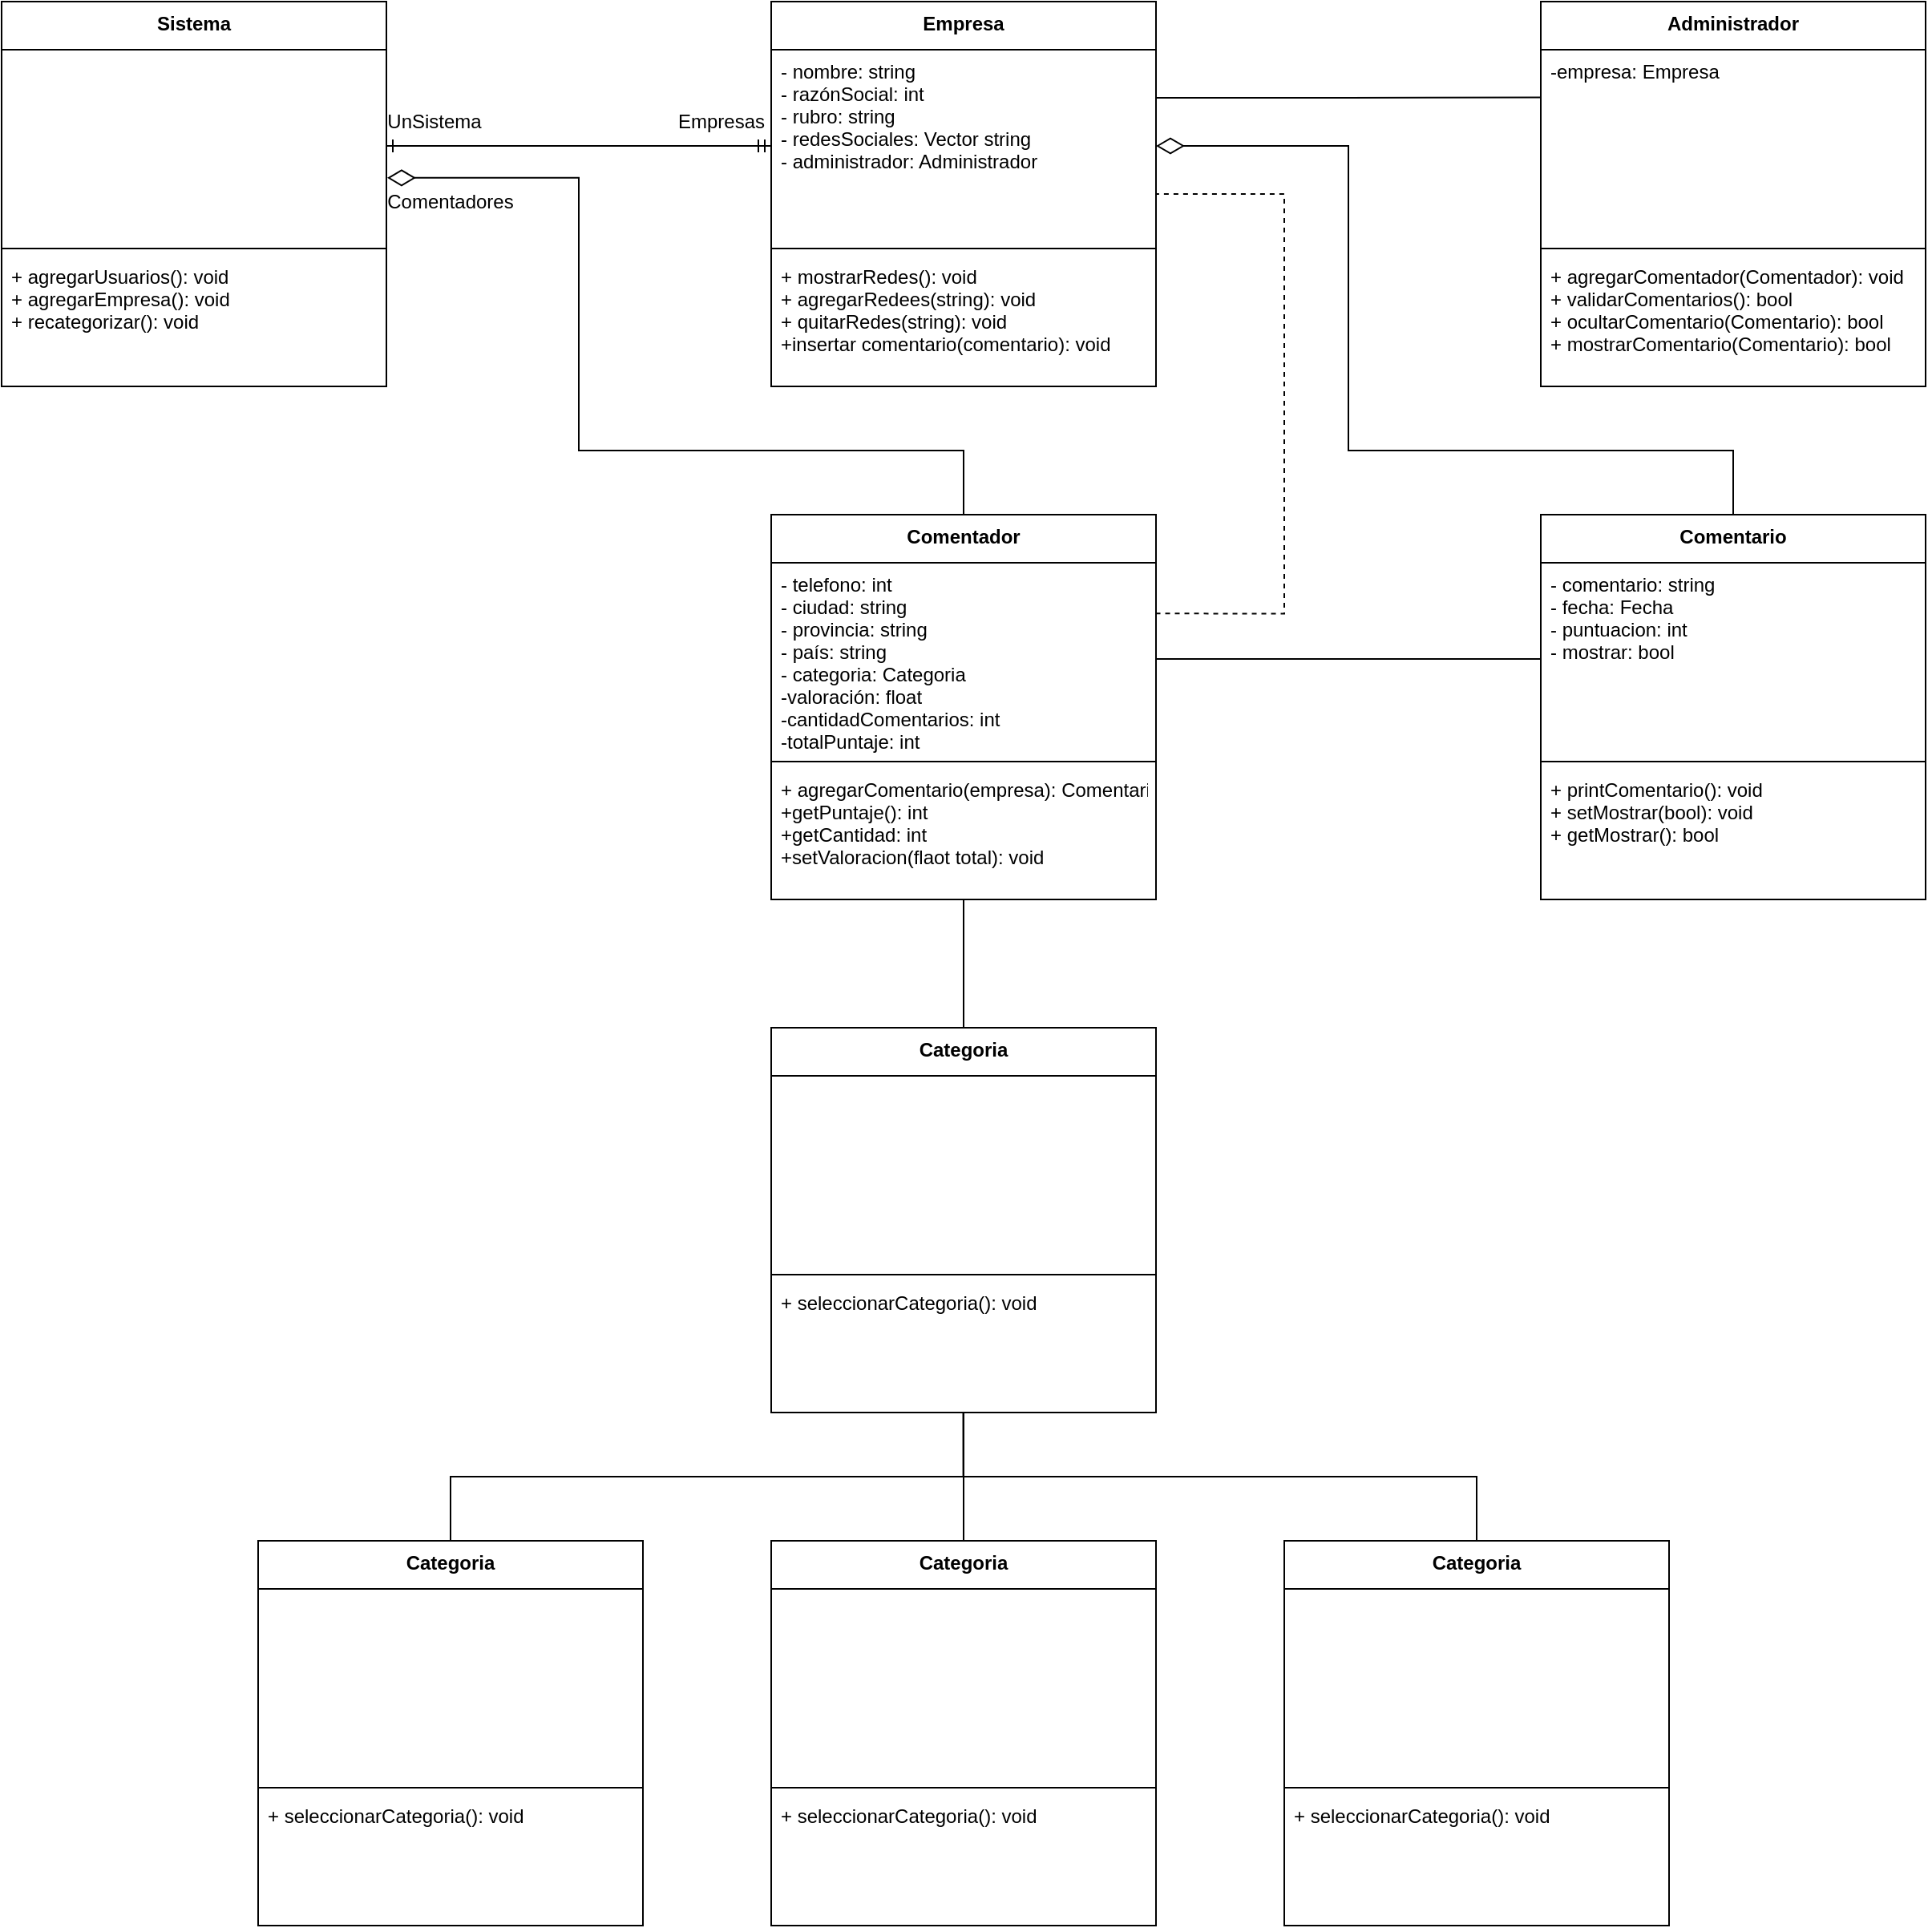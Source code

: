 <mxfile version="20.5.3" type="device" pages="2"><diagram id="oAai7jgJqt07szLf40jT" name="Page-1"><mxGraphModel dx="1382" dy="764" grid="1" gridSize="10" guides="1" tooltips="1" connect="1" arrows="1" fold="1" page="1" pageScale="1" pageWidth="1169" pageHeight="827" math="0" shadow="0"><root><mxCell id="0"/><mxCell id="1" parent="0"/><mxCell id="hmXrlWvtisQa3aCMrncB-37" style="edgeStyle=orthogonalEdgeStyle;rounded=0;orthogonalLoop=1;jettySize=auto;html=1;exitX=1;exitY=0.5;exitDx=0;exitDy=0;startArrow=diamondThin;startFill=0;endArrow=none;endFill=0;startSize=15;entryX=0.5;entryY=0;entryDx=0;entryDy=0;" parent="1" source="r1CttBVtij5DHOqmzjGA-34" target="r1CttBVtij5DHOqmzjGA-45" edge="1"><mxGeometry relative="1" as="geometry"><mxPoint x="759" y="108" as="sourcePoint"/><mxPoint x="1120" y="320" as="targetPoint"/><Array as="points"><mxPoint x="880" y="130"/><mxPoint x="880" y="320"/><mxPoint x="1120" y="320"/></Array></mxGeometry></mxCell><mxCell id="HIeimi1xTwUNFhZv2I94-7" style="edgeStyle=orthogonalEdgeStyle;rounded=0;orthogonalLoop=1;jettySize=auto;html=1;endArrow=diamondThin;endFill=0;startSize=6;endSize=15;exitX=0.5;exitY=0;exitDx=0;exitDy=0;entryX=1.002;entryY=0.666;entryDx=0;entryDy=0;entryPerimeter=0;" parent="1" source="r1CttBVtij5DHOqmzjGA-37" target="r1CttBVtij5DHOqmzjGA-29" edge="1"><mxGeometry relative="1" as="geometry"><mxPoint x="230" y="280" as="targetPoint"/><Array as="points"><mxPoint x="640" y="320"/><mxPoint x="400" y="320"/><mxPoint x="400" y="150"/></Array><mxPoint x="1020" y="370" as="sourcePoint"/></mxGeometry></mxCell><mxCell id="HIeimi1xTwUNFhZv2I94-2" value="UnSistema" style="text;html=1;strokeColor=none;fillColor=none;align=center;verticalAlign=middle;whiteSpace=wrap;rounded=0;" parent="1" vertex="1"><mxGeometry x="280" y="100" width="60" height="30" as="geometry"/></mxCell><mxCell id="r1CttBVtij5DHOqmzjGA-1" style="edgeStyle=orthogonalEdgeStyle;rounded=0;orthogonalLoop=1;jettySize=auto;html=1;dashed=1;exitX=0.999;exitY=0.264;exitDx=0;exitDy=0;entryX=0.999;entryY=0.752;entryDx=0;entryDy=0;entryPerimeter=0;exitPerimeter=0;endArrow=none;endFill=0;" parent="1" source="r1CttBVtij5DHOqmzjGA-38" target="r1CttBVtij5DHOqmzjGA-34" edge="1"><mxGeometry relative="1" as="geometry"><mxPoint x="1140" y="436.6" as="sourcePoint"/><mxPoint x="790" y="190" as="targetPoint"/><Array as="points"><mxPoint x="840" y="422"/><mxPoint x="840" y="160"/><mxPoint x="760" y="160"/></Array></mxGeometry></mxCell><mxCell id="r1CttBVtij5DHOqmzjGA-2" style="edgeStyle=orthogonalEdgeStyle;rounded=0;orthogonalLoop=1;jettySize=auto;html=1;endArrow=ERmandOne;endFill=0;startArrow=ERone;startFill=0;exitX=1;exitY=0.5;exitDx=0;exitDy=0;entryX=0;entryY=0.5;entryDx=0;entryDy=0;" parent="1" source="r1CttBVtij5DHOqmzjGA-29" target="r1CttBVtij5DHOqmzjGA-34" edge="1"><mxGeometry relative="1" as="geometry"><mxPoint x="380" y="160" as="sourcePoint"/><mxPoint x="410" y="130" as="targetPoint"/></mxGeometry></mxCell><mxCell id="r1CttBVtij5DHOqmzjGA-21" value="Empresas" style="text;html=1;strokeColor=none;fillColor=none;align=center;verticalAlign=middle;whiteSpace=wrap;rounded=0;" parent="1" vertex="1"><mxGeometry x="459" y="100" width="60" height="30" as="geometry"/></mxCell><mxCell id="r1CttBVtij5DHOqmzjGA-28" value="Sistema" style="swimlane;fontStyle=1;align=center;verticalAlign=top;childLayout=stackLayout;horizontal=1;startSize=30;horizontalStack=0;resizeParent=1;resizeParentMax=0;resizeLast=0;collapsible=1;marginBottom=0;" parent="1" vertex="1"><mxGeometry x="40" y="40" width="240" height="240" as="geometry"/></mxCell><mxCell id="r1CttBVtij5DHOqmzjGA-29" value=" " style="text;strokeColor=none;fillColor=none;align=left;verticalAlign=top;spacingLeft=4;spacingRight=4;overflow=hidden;rotatable=0;points=[[0,0.5],[1,0.5]];portConstraint=eastwest;" parent="r1CttBVtij5DHOqmzjGA-28" vertex="1"><mxGeometry y="30" width="240" height="120" as="geometry"/></mxCell><mxCell id="r1CttBVtij5DHOqmzjGA-30" value="" style="line;strokeWidth=1;fillColor=none;align=left;verticalAlign=middle;spacingTop=-1;spacingLeft=3;spacingRight=3;rotatable=0;labelPosition=right;points=[];portConstraint=eastwest;strokeColor=inherit;" parent="r1CttBVtij5DHOqmzjGA-28" vertex="1"><mxGeometry y="150" width="240" height="8" as="geometry"/></mxCell><mxCell id="r1CttBVtij5DHOqmzjGA-31" value="+ agregarUsuarios(): void&#10;+ agregarEmpresa(): void&#10;+ recategorizar(): void" style="text;strokeColor=none;fillColor=none;align=left;verticalAlign=top;spacingLeft=4;spacingRight=4;overflow=hidden;rotatable=0;points=[[0,0.5],[1,0.5]];portConstraint=eastwest;" parent="r1CttBVtij5DHOqmzjGA-28" vertex="1"><mxGeometry y="158" width="240" height="82" as="geometry"/></mxCell><mxCell id="r1CttBVtij5DHOqmzjGA-32" value="Comentadores" style="text;html=1;strokeColor=none;fillColor=none;align=center;verticalAlign=middle;whiteSpace=wrap;rounded=0;" parent="1" vertex="1"><mxGeometry x="290" y="150" width="60" height="30" as="geometry"/></mxCell><mxCell id="r1CttBVtij5DHOqmzjGA-33" value="Empresa" style="swimlane;fontStyle=1;align=center;verticalAlign=top;childLayout=stackLayout;horizontal=1;startSize=30;horizontalStack=0;resizeParent=1;resizeParentMax=0;resizeLast=0;collapsible=1;marginBottom=0;" parent="1" vertex="1"><mxGeometry x="520" y="40" width="240" height="240" as="geometry"/></mxCell><mxCell id="r1CttBVtij5DHOqmzjGA-34" value="- nombre: string&#10;- razónSocial: int&#10;- rubro: string&#10;- redesSociales: Vector string&#10;- administrador: Administrador" style="text;strokeColor=none;fillColor=none;align=left;verticalAlign=top;spacingLeft=4;spacingRight=4;overflow=hidden;rotatable=0;points=[[0,0.5],[1,0.5]];portConstraint=eastwest;" parent="r1CttBVtij5DHOqmzjGA-33" vertex="1"><mxGeometry y="30" width="240" height="120" as="geometry"/></mxCell><mxCell id="r1CttBVtij5DHOqmzjGA-35" value="" style="line;strokeWidth=1;fillColor=none;align=left;verticalAlign=middle;spacingTop=-1;spacingLeft=3;spacingRight=3;rotatable=0;labelPosition=right;points=[];portConstraint=eastwest;strokeColor=inherit;" parent="r1CttBVtij5DHOqmzjGA-33" vertex="1"><mxGeometry y="150" width="240" height="8" as="geometry"/></mxCell><mxCell id="r1CttBVtij5DHOqmzjGA-36" value="+ mostrarRedes(): void&#10;+ agregarRedees(string): void&#10;+ quitarRedes(string): void&#10;+insertar comentario(comentario): void" style="text;strokeColor=none;fillColor=none;align=left;verticalAlign=top;spacingLeft=4;spacingRight=4;overflow=hidden;rotatable=0;points=[[0,0.5],[1,0.5]];portConstraint=eastwest;" parent="r1CttBVtij5DHOqmzjGA-33" vertex="1"><mxGeometry y="158" width="240" height="82" as="geometry"/></mxCell><mxCell id="r1CttBVtij5DHOqmzjGA-37" value="Comentador" style="swimlane;fontStyle=1;align=center;verticalAlign=top;childLayout=stackLayout;horizontal=1;startSize=30;horizontalStack=0;resizeParent=1;resizeParentMax=0;resizeLast=0;collapsible=1;marginBottom=0;" parent="1" vertex="1"><mxGeometry x="520" y="360" width="240" height="240" as="geometry"/></mxCell><mxCell id="r1CttBVtij5DHOqmzjGA-38" value="- telefono: int&#10;- ciudad: string&#10;- provincia: string&#10;- país: string&#10;- categoria: Categoria&#10;-valoración: float&#10;-cantidadComentarios: int&#10;-totalPuntaje: int" style="text;strokeColor=none;fillColor=none;align=left;verticalAlign=top;spacingLeft=4;spacingRight=4;overflow=hidden;rotatable=0;points=[[0,0.5],[1,0.5]];portConstraint=eastwest;" parent="r1CttBVtij5DHOqmzjGA-37" vertex="1"><mxGeometry y="30" width="240" height="120" as="geometry"/></mxCell><mxCell id="r1CttBVtij5DHOqmzjGA-39" value="" style="line;strokeWidth=1;fillColor=none;align=left;verticalAlign=middle;spacingTop=-1;spacingLeft=3;spacingRight=3;rotatable=0;labelPosition=right;points=[];portConstraint=eastwest;strokeColor=inherit;" parent="r1CttBVtij5DHOqmzjGA-37" vertex="1"><mxGeometry y="150" width="240" height="8" as="geometry"/></mxCell><mxCell id="r1CttBVtij5DHOqmzjGA-40" value="+ agregarComentario(empresa): Comentario&#10;+getPuntaje(): int&#10;+getCantidad: int&#10;+setValoracion(flaot total): void" style="text;strokeColor=none;fillColor=none;align=left;verticalAlign=top;spacingLeft=4;spacingRight=4;overflow=hidden;rotatable=0;points=[[0,0.5],[1,0.5]];portConstraint=eastwest;" parent="r1CttBVtij5DHOqmzjGA-37" vertex="1"><mxGeometry y="158" width="240" height="82" as="geometry"/></mxCell><mxCell id="r1CttBVtij5DHOqmzjGA-41" value="Administrador" style="swimlane;fontStyle=1;align=center;verticalAlign=top;childLayout=stackLayout;horizontal=1;startSize=30;horizontalStack=0;resizeParent=1;resizeParentMax=0;resizeLast=0;collapsible=1;marginBottom=0;" parent="1" vertex="1"><mxGeometry x="1000" y="40" width="240" height="240" as="geometry"/></mxCell><mxCell id="r1CttBVtij5DHOqmzjGA-42" value="-empresa: Empresa" style="text;strokeColor=none;fillColor=none;align=left;verticalAlign=top;spacingLeft=4;spacingRight=4;overflow=hidden;rotatable=0;points=[[0,0.5],[1,0.5]];portConstraint=eastwest;" parent="r1CttBVtij5DHOqmzjGA-41" vertex="1"><mxGeometry y="30" width="240" height="120" as="geometry"/></mxCell><mxCell id="r1CttBVtij5DHOqmzjGA-43" value="" style="line;strokeWidth=1;fillColor=none;align=left;verticalAlign=middle;spacingTop=-1;spacingLeft=3;spacingRight=3;rotatable=0;labelPosition=right;points=[];portConstraint=eastwest;strokeColor=inherit;" parent="r1CttBVtij5DHOqmzjGA-41" vertex="1"><mxGeometry y="150" width="240" height="8" as="geometry"/></mxCell><mxCell id="r1CttBVtij5DHOqmzjGA-44" value="+ agregarComentador(Comentador): void&#10;+ validarComentarios(): bool&#10;+ ocultarComentario(Comentario): bool&#10;+ mostrarComentario(Comentario): bool" style="text;strokeColor=none;fillColor=none;align=left;verticalAlign=top;spacingLeft=4;spacingRight=4;overflow=hidden;rotatable=0;points=[[0,0.5],[1,0.5]];portConstraint=eastwest;" parent="r1CttBVtij5DHOqmzjGA-41" vertex="1"><mxGeometry y="158" width="240" height="82" as="geometry"/></mxCell><mxCell id="r1CttBVtij5DHOqmzjGA-45" value="Comentario" style="swimlane;fontStyle=1;align=center;verticalAlign=top;childLayout=stackLayout;horizontal=1;startSize=30;horizontalStack=0;resizeParent=1;resizeParentMax=0;resizeLast=0;collapsible=1;marginBottom=0;" parent="1" vertex="1"><mxGeometry x="1000" y="360" width="240" height="240" as="geometry"/></mxCell><mxCell id="r1CttBVtij5DHOqmzjGA-46" value="- comentario: string&#10;- fecha: Fecha&#10;- puntuacion: int&#10;- mostrar: bool" style="text;strokeColor=none;fillColor=none;align=left;verticalAlign=top;spacingLeft=4;spacingRight=4;overflow=hidden;rotatable=0;points=[[0,0.5],[1,0.5]];portConstraint=eastwest;" parent="r1CttBVtij5DHOqmzjGA-45" vertex="1"><mxGeometry y="30" width="240" height="120" as="geometry"/></mxCell><mxCell id="r1CttBVtij5DHOqmzjGA-47" value="" style="line;strokeWidth=1;fillColor=none;align=left;verticalAlign=middle;spacingTop=-1;spacingLeft=3;spacingRight=3;rotatable=0;labelPosition=right;points=[];portConstraint=eastwest;strokeColor=inherit;" parent="r1CttBVtij5DHOqmzjGA-45" vertex="1"><mxGeometry y="150" width="240" height="8" as="geometry"/></mxCell><mxCell id="r1CttBVtij5DHOqmzjGA-48" value="+ printComentario(): void&#10;+ setMostrar(bool): void&#10;+ getMostrar(): bool" style="text;strokeColor=none;fillColor=none;align=left;verticalAlign=top;spacingLeft=4;spacingRight=4;overflow=hidden;rotatable=0;points=[[0,0.5],[1,0.5]];portConstraint=eastwest;" parent="r1CttBVtij5DHOqmzjGA-45" vertex="1"><mxGeometry y="158" width="240" height="82" as="geometry"/></mxCell><mxCell id="r1CttBVtij5DHOqmzjGA-49" value="" style="edgeStyle=orthogonalEdgeStyle;rounded=0;orthogonalLoop=1;jettySize=auto;html=1;entryX=0;entryY=0.5;entryDx=0;entryDy=0;startArrow=none;startFill=0;endArrow=none;endFill=0;startSize=15;exitX=1;exitY=0.5;exitDx=0;exitDy=0;" parent="1" source="r1CttBVtij5DHOqmzjGA-38" target="r1CttBVtij5DHOqmzjGA-46" edge="1"><mxGeometry relative="1" as="geometry"><mxPoint x="760.24" y="479.88" as="sourcePoint"/><mxPoint x="1400" y="353.5" as="targetPoint"/></mxGeometry></mxCell><mxCell id="r1CttBVtij5DHOqmzjGA-69" style="edgeStyle=orthogonalEdgeStyle;rounded=0;orthogonalLoop=1;jettySize=auto;html=1;exitX=0.5;exitY=0;exitDx=0;exitDy=0;entryX=0.5;entryY=1;entryDx=0;entryDy=0;entryPerimeter=0;startArrow=none;startFill=0;endArrow=none;endFill=0;" parent="1" source="r1CttBVtij5DHOqmzjGA-50" target="r1CttBVtij5DHOqmzjGA-40" edge="1"><mxGeometry relative="1" as="geometry"/></mxCell><mxCell id="r1CttBVtij5DHOqmzjGA-50" value="Categoria" style="swimlane;fontStyle=1;align=center;verticalAlign=top;childLayout=stackLayout;horizontal=1;startSize=30;horizontalStack=0;resizeParent=1;resizeParentMax=0;resizeLast=0;collapsible=1;marginBottom=0;" parent="1" vertex="1"><mxGeometry x="520" y="680" width="240" height="240" as="geometry"/></mxCell><mxCell id="r1CttBVtij5DHOqmzjGA-51" value=" " style="text;strokeColor=none;fillColor=none;align=left;verticalAlign=top;spacingLeft=4;spacingRight=4;overflow=hidden;rotatable=0;points=[[0,0.5],[1,0.5]];portConstraint=eastwest;" parent="r1CttBVtij5DHOqmzjGA-50" vertex="1"><mxGeometry y="30" width="240" height="120" as="geometry"/></mxCell><mxCell id="r1CttBVtij5DHOqmzjGA-52" value="" style="line;strokeWidth=1;fillColor=none;align=left;verticalAlign=middle;spacingTop=-1;spacingLeft=3;spacingRight=3;rotatable=0;labelPosition=right;points=[];portConstraint=eastwest;strokeColor=inherit;" parent="r1CttBVtij5DHOqmzjGA-50" vertex="1"><mxGeometry y="150" width="240" height="8" as="geometry"/></mxCell><mxCell id="r1CttBVtij5DHOqmzjGA-53" value="+ seleccionarCategoria(): void" style="text;strokeColor=none;fillColor=none;align=left;verticalAlign=top;spacingLeft=4;spacingRight=4;overflow=hidden;rotatable=0;points=[[0,0.5],[1,0.5]];portConstraint=eastwest;" parent="r1CttBVtij5DHOqmzjGA-50" vertex="1"><mxGeometry y="158" width="240" height="82" as="geometry"/></mxCell><mxCell id="r1CttBVtij5DHOqmzjGA-67" style="edgeStyle=orthogonalEdgeStyle;rounded=0;orthogonalLoop=1;jettySize=auto;html=1;exitX=0.5;exitY=0;exitDx=0;exitDy=0;startArrow=none;startFill=0;endArrow=none;endFill=0;" parent="1" source="r1CttBVtij5DHOqmzjGA-54" edge="1"><mxGeometry relative="1" as="geometry"><mxPoint x="640" y="920" as="targetPoint"/></mxGeometry></mxCell><mxCell id="r1CttBVtij5DHOqmzjGA-54" value="Categoria" style="swimlane;fontStyle=1;align=center;verticalAlign=top;childLayout=stackLayout;horizontal=1;startSize=30;horizontalStack=0;resizeParent=1;resizeParentMax=0;resizeLast=0;collapsible=1;marginBottom=0;" parent="1" vertex="1"><mxGeometry x="520" y="1000" width="240" height="240" as="geometry"/></mxCell><mxCell id="r1CttBVtij5DHOqmzjGA-55" value=" " style="text;strokeColor=none;fillColor=none;align=left;verticalAlign=top;spacingLeft=4;spacingRight=4;overflow=hidden;rotatable=0;points=[[0,0.5],[1,0.5]];portConstraint=eastwest;" parent="r1CttBVtij5DHOqmzjGA-54" vertex="1"><mxGeometry y="30" width="240" height="120" as="geometry"/></mxCell><mxCell id="r1CttBVtij5DHOqmzjGA-56" value="" style="line;strokeWidth=1;fillColor=none;align=left;verticalAlign=middle;spacingTop=-1;spacingLeft=3;spacingRight=3;rotatable=0;labelPosition=right;points=[];portConstraint=eastwest;strokeColor=inherit;" parent="r1CttBVtij5DHOqmzjGA-54" vertex="1"><mxGeometry y="150" width="240" height="8" as="geometry"/></mxCell><mxCell id="r1CttBVtij5DHOqmzjGA-57" value="+ seleccionarCategoria(): void" style="text;strokeColor=none;fillColor=none;align=left;verticalAlign=top;spacingLeft=4;spacingRight=4;overflow=hidden;rotatable=0;points=[[0,0.5],[1,0.5]];portConstraint=eastwest;" parent="r1CttBVtij5DHOqmzjGA-54" vertex="1"><mxGeometry y="158" width="240" height="82" as="geometry"/></mxCell><mxCell id="r1CttBVtij5DHOqmzjGA-68" style="edgeStyle=orthogonalEdgeStyle;rounded=0;orthogonalLoop=1;jettySize=auto;html=1;startArrow=none;startFill=0;endArrow=none;endFill=0;" parent="1" source="r1CttBVtij5DHOqmzjGA-58" edge="1"><mxGeometry relative="1" as="geometry"><mxPoint x="640" y="920" as="targetPoint"/><Array as="points"><mxPoint x="960" y="960"/><mxPoint x="640" y="960"/></Array></mxGeometry></mxCell><mxCell id="r1CttBVtij5DHOqmzjGA-58" value="Categoria" style="swimlane;fontStyle=1;align=center;verticalAlign=top;childLayout=stackLayout;horizontal=1;startSize=30;horizontalStack=0;resizeParent=1;resizeParentMax=0;resizeLast=0;collapsible=1;marginBottom=0;" parent="1" vertex="1"><mxGeometry x="840" y="1000" width="240" height="240" as="geometry"/></mxCell><mxCell id="r1CttBVtij5DHOqmzjGA-59" value=" " style="text;strokeColor=none;fillColor=none;align=left;verticalAlign=top;spacingLeft=4;spacingRight=4;overflow=hidden;rotatable=0;points=[[0,0.5],[1,0.5]];portConstraint=eastwest;" parent="r1CttBVtij5DHOqmzjGA-58" vertex="1"><mxGeometry y="30" width="240" height="120" as="geometry"/></mxCell><mxCell id="r1CttBVtij5DHOqmzjGA-60" value="" style="line;strokeWidth=1;fillColor=none;align=left;verticalAlign=middle;spacingTop=-1;spacingLeft=3;spacingRight=3;rotatable=0;labelPosition=right;points=[];portConstraint=eastwest;strokeColor=inherit;" parent="r1CttBVtij5DHOqmzjGA-58" vertex="1"><mxGeometry y="150" width="240" height="8" as="geometry"/></mxCell><mxCell id="r1CttBVtij5DHOqmzjGA-61" value="+ seleccionarCategoria(): void" style="text;strokeColor=none;fillColor=none;align=left;verticalAlign=top;spacingLeft=4;spacingRight=4;overflow=hidden;rotatable=0;points=[[0,0.5],[1,0.5]];portConstraint=eastwest;" parent="r1CttBVtij5DHOqmzjGA-58" vertex="1"><mxGeometry y="158" width="240" height="82" as="geometry"/></mxCell><mxCell id="r1CttBVtij5DHOqmzjGA-66" style="edgeStyle=orthogonalEdgeStyle;rounded=0;orthogonalLoop=1;jettySize=auto;html=1;exitX=0.5;exitY=0;exitDx=0;exitDy=0;entryX=0.499;entryY=1.003;entryDx=0;entryDy=0;entryPerimeter=0;startArrow=none;startFill=0;endArrow=none;endFill=0;" parent="1" source="r1CttBVtij5DHOqmzjGA-62" target="r1CttBVtij5DHOqmzjGA-53" edge="1"><mxGeometry relative="1" as="geometry"/></mxCell><mxCell id="r1CttBVtij5DHOqmzjGA-62" value="Categoria" style="swimlane;fontStyle=1;align=center;verticalAlign=top;childLayout=stackLayout;horizontal=1;startSize=30;horizontalStack=0;resizeParent=1;resizeParentMax=0;resizeLast=0;collapsible=1;marginBottom=0;" parent="1" vertex="1"><mxGeometry x="200" y="1000" width="240" height="240" as="geometry"/></mxCell><mxCell id="r1CttBVtij5DHOqmzjGA-63" value=" " style="text;strokeColor=none;fillColor=none;align=left;verticalAlign=top;spacingLeft=4;spacingRight=4;overflow=hidden;rotatable=0;points=[[0,0.5],[1,0.5]];portConstraint=eastwest;" parent="r1CttBVtij5DHOqmzjGA-62" vertex="1"><mxGeometry y="30" width="240" height="120" as="geometry"/></mxCell><mxCell id="r1CttBVtij5DHOqmzjGA-64" value="" style="line;strokeWidth=1;fillColor=none;align=left;verticalAlign=middle;spacingTop=-1;spacingLeft=3;spacingRight=3;rotatable=0;labelPosition=right;points=[];portConstraint=eastwest;strokeColor=inherit;" parent="r1CttBVtij5DHOqmzjGA-62" vertex="1"><mxGeometry y="150" width="240" height="8" as="geometry"/></mxCell><mxCell id="r1CttBVtij5DHOqmzjGA-65" value="+ seleccionarCategoria(): void" style="text;strokeColor=none;fillColor=none;align=left;verticalAlign=top;spacingLeft=4;spacingRight=4;overflow=hidden;rotatable=0;points=[[0,0.5],[1,0.5]];portConstraint=eastwest;" parent="r1CttBVtij5DHOqmzjGA-62" vertex="1"><mxGeometry y="158" width="240" height="82" as="geometry"/></mxCell><mxCell id="r1CttBVtij5DHOqmzjGA-70" value="" style="endArrow=none;html=1;rounded=0;edgeStyle=orthogonalEdgeStyle;exitX=1;exitY=0.25;exitDx=0;exitDy=0;exitPerimeter=0;entryX=0;entryY=0.248;entryDx=0;entryDy=0;entryPerimeter=0;" parent="1" source="r1CttBVtij5DHOqmzjGA-34" target="r1CttBVtij5DHOqmzjGA-42" edge="1"><mxGeometry width="50" height="50" relative="1" as="geometry"><mxPoint x="790" y="100" as="sourcePoint"/><mxPoint x="840" y="100" as="targetPoint"/></mxGeometry></mxCell></root></mxGraphModel></diagram><diagram id="lizQCMXyR8WCIdUint7m" name="Página-2"><mxGraphModel dx="2209" dy="764" grid="1" gridSize="10" guides="1" tooltips="1" connect="1" arrows="1" fold="1" page="1" pageScale="1" pageWidth="827" pageHeight="1169" math="0" shadow="0"><root><mxCell id="0"/><mxCell id="1" parent="0"/><mxCell id="0YfdififP_TpFY2m7gMC-1" value="Actor" style="shape=umlActor;verticalLabelPosition=bottom;verticalAlign=top;html=1;" vertex="1" parent="1"><mxGeometry x="30" y="90" width="30" height="60" as="geometry"/></mxCell><mxCell id="H85C2jEbiOxe_RCy_kza-5" style="edgeStyle=orthogonalEdgeStyle;rounded=0;orthogonalLoop=1;jettySize=auto;html=1;exitX=0.5;exitY=1;exitDx=0;exitDy=0;dashed=1;endArrow=none;endFill=0;startArrow=none;" edge="1" parent="1" source="4qThJF8yjyk6tO9bEDtd-46"><mxGeometry relative="1" as="geometry"><mxPoint x="265" y="760" as="targetPoint"/></mxGeometry></mxCell><mxCell id="H85C2jEbiOxe_RCy_kza-1" value="Comentador" style="html=1;" vertex="1" parent="1"><mxGeometry x="210" y="95" width="110" height="50" as="geometry"/></mxCell><mxCell id="H85C2jEbiOxe_RCy_kza-2" value="Comentario" style="html=1;" vertex="1" parent="1"><mxGeometry x="450" y="95" width="110" height="50" as="geometry"/></mxCell><mxCell id="H85C2jEbiOxe_RCy_kza-3" value="Empresa" style="html=1;" vertex="1" parent="1"><mxGeometry x="700" y="95" width="110" height="50" as="geometry"/></mxCell><mxCell id="H85C2jEbiOxe_RCy_kza-4" value="Administrador" style="html=1;" vertex="1" parent="1"><mxGeometry x="960" y="95" width="110" height="50" as="geometry"/></mxCell><mxCell id="H85C2jEbiOxe_RCy_kza-6" style="edgeStyle=orthogonalEdgeStyle;rounded=0;orthogonalLoop=1;jettySize=auto;html=1;exitX=0.5;exitY=1;exitDx=0;exitDy=0;dashed=1;endArrow=none;endFill=0;startArrow=none;" edge="1" parent="1" source="4qThJF8yjyk6tO9bEDtd-48"><mxGeometry relative="1" as="geometry"><mxPoint x="504.5" y="760" as="targetPoint"/><mxPoint x="504.5" y="145" as="sourcePoint"/></mxGeometry></mxCell><mxCell id="H85C2jEbiOxe_RCy_kza-7" style="edgeStyle=orthogonalEdgeStyle;rounded=0;orthogonalLoop=1;jettySize=auto;html=1;exitX=0.5;exitY=1;exitDx=0;exitDy=0;dashed=1;endArrow=none;endFill=0;startArrow=none;" edge="1" parent="1" source="4qThJF8yjyk6tO9bEDtd-52"><mxGeometry relative="1" as="geometry"><mxPoint x="754.5" y="755" as="targetPoint"/><mxPoint x="754.5" y="140" as="sourcePoint"/></mxGeometry></mxCell><mxCell id="H85C2jEbiOxe_RCy_kza-8" style="edgeStyle=orthogonalEdgeStyle;rounded=0;orthogonalLoop=1;jettySize=auto;html=1;exitX=0.5;exitY=1;exitDx=0;exitDy=0;dashed=1;endArrow=none;endFill=0;" edge="1" parent="1"><mxGeometry relative="1" as="geometry"><mxPoint x="1014.5" y="760" as="targetPoint"/><mxPoint x="1014.5" y="145" as="sourcePoint"/></mxGeometry></mxCell><mxCell id="H85C2jEbiOxe_RCy_kza-9" style="edgeStyle=orthogonalEdgeStyle;rounded=0;orthogonalLoop=1;jettySize=auto;html=1;exitX=0.5;exitY=1;exitDx=0;exitDy=0;dashed=1;endArrow=none;endFill=0;" edge="1" parent="1"><mxGeometry relative="1" as="geometry"><mxPoint x="44.5" y="765" as="targetPoint"/><mxPoint x="44.5" y="150" as="sourcePoint"/><Array as="points"><mxPoint x="45" y="300"/><mxPoint x="45" y="300"/></Array></mxGeometry></mxCell><mxCell id="Ki7_8kP7ef5DhT9ZkHfu-1" value="AgregarComentario()" style="html=1;verticalAlign=bottom;endArrow=block;rounded=0;" edge="1" parent="1"><mxGeometry x="-0.091" y="10" width="80" relative="1" as="geometry"><mxPoint x="50" y="210" as="sourcePoint"/><mxPoint x="260" y="210" as="targetPoint"/><Array as="points"/><mxPoint as="offset"/></mxGeometry></mxCell><mxCell id="Tp3H9WQMuZaaEPDxRt2Q-3" value="" style="endArrow=none;endFill=0;endSize=12;html=1;rounded=0;startArrow=block;startFill=1;" edge="1" parent="1"><mxGeometry width="160" relative="1" as="geometry"><mxPoint x="40" y="240" as="sourcePoint"/><mxPoint x="260" y="240" as="targetPoint"/></mxGeometry></mxCell><mxCell id="Tp3H9WQMuZaaEPDxRt2Q-4" value="solicitud de datos" style="edgeLabel;html=1;align=center;verticalAlign=middle;resizable=0;points=[];" vertex="1" connectable="0" parent="Tp3H9WQMuZaaEPDxRt2Q-3"><mxGeometry x="-0.136" relative="1" as="geometry"><mxPoint x="5" y="-10" as="offset"/></mxGeometry></mxCell><mxCell id="Tp3H9WQMuZaaEPDxRt2Q-5" value="" style="endArrow=block;endFill=1;endSize=12;html=1;rounded=0;startArrow=none;startFill=0;dashed=1;" edge="1" parent="1"><mxGeometry width="160" relative="1" as="geometry"><mxPoint x="40" y="290" as="sourcePoint"/><mxPoint x="260" y="290" as="targetPoint"/></mxGeometry></mxCell><mxCell id="Tp3H9WQMuZaaEPDxRt2Q-6" value="ingreso de datos" style="edgeLabel;html=1;align=center;verticalAlign=middle;resizable=0;points=[];" vertex="1" connectable="0" parent="Tp3H9WQMuZaaEPDxRt2Q-5"><mxGeometry x="-0.136" relative="1" as="geometry"><mxPoint x="15" y="-10" as="offset"/></mxGeometry></mxCell><mxCell id="Tp3H9WQMuZaaEPDxRt2Q-8" value="Crear Comentario" style="html=1;verticalAlign=bottom;endArrow=block;rounded=0;" edge="1" parent="1"><mxGeometry x="-0.091" y="10" width="80" relative="1" as="geometry"><mxPoint x="260" y="320" as="sourcePoint"/><mxPoint x="490" y="320" as="targetPoint"/><Array as="points"/><mxPoint as="offset"/></mxGeometry></mxCell><mxCell id="4qThJF8yjyk6tO9bEDtd-2" value="" style="endArrow=block;endFill=1;endSize=12;html=1;rounded=0;startArrow=none;startFill=0;" edge="1" parent="1"><mxGeometry width="160" relative="1" as="geometry"><mxPoint x="510" y="350" as="sourcePoint"/><mxPoint x="750" y="350" as="targetPoint"/></mxGeometry></mxCell><mxCell id="4qThJF8yjyk6tO9bEDtd-3" value="Insertar Comentario()" style="edgeLabel;html=1;align=center;verticalAlign=middle;resizable=0;points=[];" vertex="1" connectable="0" parent="4qThJF8yjyk6tO9bEDtd-2"><mxGeometry x="-0.136" relative="1" as="geometry"><mxPoint x="15" y="-10" as="offset"/></mxGeometry></mxCell><mxCell id="4qThJF8yjyk6tO9bEDtd-4" value="" style="endArrow=block;endFill=1;endSize=12;html=1;rounded=0;startArrow=none;startFill=0;" edge="1" parent="1"><mxGeometry width="160" relative="1" as="geometry"><mxPoint x="760" y="370" as="sourcePoint"/><mxPoint x="1010" y="370" as="targetPoint"/></mxGeometry></mxCell><mxCell id="4qThJF8yjyk6tO9bEDtd-8" value="balidarComentario()" style="text;html=1;resizable=0;autosize=1;align=center;verticalAlign=middle;points=[];fillColor=none;strokeColor=none;rounded=0;" vertex="1" parent="1"><mxGeometry x="845" y="345" width="130" height="30" as="geometry"/></mxCell><mxCell id="4qThJF8yjyk6tO9bEDtd-13" value="frame" style="shape=umlFrame;whiteSpace=wrap;html=1;" vertex="1" parent="1"><mxGeometry x="-220" y="400" width="1265" height="340" as="geometry"/></mxCell><mxCell id="4qThJF8yjyk6tO9bEDtd-14" value="" style="endArrow=none;endFill=0;endSize=12;html=1;rounded=0;startArrow=block;startFill=1;dashed=1;" edge="1" parent="1"><mxGeometry width="160" relative="1" as="geometry"><mxPoint x="760" y="420" as="sourcePoint"/><mxPoint x="1010" y="420" as="targetPoint"/></mxGeometry></mxCell><mxCell id="4qThJF8yjyk6tO9bEDtd-15" value="Ingreso OK" style="edgeLabel;html=1;align=center;verticalAlign=middle;resizable=0;points=[];" vertex="1" connectable="0" parent="4qThJF8yjyk6tO9bEDtd-14"><mxGeometry x="-0.136" relative="1" as="geometry"><mxPoint x="5" y="-10" as="offset"/></mxGeometry></mxCell><mxCell id="4qThJF8yjyk6tO9bEDtd-18" value="" style="endArrow=none;endFill=0;endSize=12;html=1;rounded=0;startArrow=block;startFill=1;dashed=1;" edge="1" parent="1"><mxGeometry width="160" relative="1" as="geometry"><mxPoint x="500" y="460" as="sourcePoint"/><mxPoint x="750" y="460" as="targetPoint"/></mxGeometry></mxCell><mxCell id="4qThJF8yjyk6tO9bEDtd-19" value="agregado exitoso" style="edgeLabel;html=1;align=center;verticalAlign=middle;resizable=0;points=[];" vertex="1" connectable="0" parent="4qThJF8yjyk6tO9bEDtd-18"><mxGeometry x="-0.136" relative="1" as="geometry"><mxPoint x="4" y="-10" as="offset"/></mxGeometry></mxCell><mxCell id="4qThJF8yjyk6tO9bEDtd-20" value="" style="endArrow=none;endFill=0;endSize=12;html=1;rounded=0;startArrow=block;startFill=1;dashed=1;" edge="1" parent="1"><mxGeometry width="160" relative="1" as="geometry"><mxPoint x="260" y="480" as="sourcePoint"/><mxPoint x="510" y="480" as="targetPoint"/></mxGeometry></mxCell><mxCell id="4qThJF8yjyk6tO9bEDtd-21" value="comentario exitoso" style="edgeLabel;html=1;align=center;verticalAlign=middle;resizable=0;points=[];" vertex="1" connectable="0" parent="4qThJF8yjyk6tO9bEDtd-20"><mxGeometry x="-0.136" relative="1" as="geometry"><mxPoint x="4" y="-10" as="offset"/></mxGeometry></mxCell><mxCell id="4qThJF8yjyk6tO9bEDtd-22" value="" style="endArrow=none;endFill=0;endSize=12;html=1;rounded=0;startArrow=block;startFill=1;" edge="1" parent="1"><mxGeometry width="160" relative="1" as="geometry"><mxPoint x="40" y="520" as="sourcePoint"/><mxPoint x="260" y="520" as="targetPoint"/></mxGeometry></mxCell><mxCell id="4qThJF8yjyk6tO9bEDtd-23" value="Mensaje Correcto" style="edgeLabel;html=1;align=center;verticalAlign=middle;resizable=0;points=[];" vertex="1" connectable="0" parent="4qThJF8yjyk6tO9bEDtd-22"><mxGeometry x="-0.136" relative="1" as="geometry"><mxPoint x="4" y="-10" as="offset"/></mxGeometry></mxCell><mxCell id="4qThJF8yjyk6tO9bEDtd-29" style="edgeStyle=orthogonalEdgeStyle;rounded=0;orthogonalLoop=1;jettySize=auto;html=1;exitX=0.5;exitY=1;exitDx=0;exitDy=0;dashed=1;endArrow=none;endFill=0;" edge="1" parent="1"><mxGeometry relative="1" as="geometry"><mxPoint x="1014.29" y="1305.0" as="targetPoint"/><mxPoint x="1014.29" y="690" as="sourcePoint"/></mxGeometry></mxCell><mxCell id="4qThJF8yjyk6tO9bEDtd-30" style="edgeStyle=orthogonalEdgeStyle;rounded=0;orthogonalLoop=1;jettySize=auto;html=1;exitX=0.5;exitY=1;exitDx=0;exitDy=0;dashed=1;endArrow=none;endFill=0;" edge="1" parent="1"><mxGeometry relative="1" as="geometry"><mxPoint x="754.29" y="1315.0" as="targetPoint"/><mxPoint x="754.29" y="700" as="sourcePoint"/></mxGeometry></mxCell><mxCell id="4qThJF8yjyk6tO9bEDtd-31" style="edgeStyle=orthogonalEdgeStyle;rounded=0;orthogonalLoop=1;jettySize=auto;html=1;exitX=0.5;exitY=1;exitDx=0;exitDy=0;dashed=1;endArrow=none;endFill=0;" edge="1" parent="1"><mxGeometry relative="1" as="geometry"><mxPoint x="504.29" y="1365.0" as="targetPoint"/><mxPoint x="504.29" y="750" as="sourcePoint"/></mxGeometry></mxCell><mxCell id="4qThJF8yjyk6tO9bEDtd-32" style="edgeStyle=orthogonalEdgeStyle;rounded=0;orthogonalLoop=1;jettySize=auto;html=1;exitX=0.5;exitY=1;exitDx=0;exitDy=0;dashed=1;endArrow=none;endFill=0;" edge="1" parent="1"><mxGeometry relative="1" as="geometry"><mxPoint x="264.29" y="1345.0" as="targetPoint"/><mxPoint x="264.29" y="730" as="sourcePoint"/></mxGeometry></mxCell><mxCell id="4qThJF8yjyk6tO9bEDtd-33" style="edgeStyle=orthogonalEdgeStyle;rounded=0;orthogonalLoop=1;jettySize=auto;html=1;exitX=0.5;exitY=1;exitDx=0;exitDy=0;dashed=1;endArrow=none;endFill=0;" edge="1" parent="1"><mxGeometry relative="1" as="geometry"><mxPoint x="44.29" y="1385.0" as="targetPoint"/><mxPoint x="44.29" y="770" as="sourcePoint"/></mxGeometry></mxCell><mxCell id="4qThJF8yjyk6tO9bEDtd-34" value="" style="line;strokeWidth=1;fillColor=none;align=left;verticalAlign=middle;spacingTop=-1;spacingLeft=3;spacingRight=3;rotatable=0;labelPosition=right;points=[];portConstraint=eastwest;strokeColor=inherit;" vertex="1" parent="1"><mxGeometry x="-220" y="560" width="1290" height="8" as="geometry"/></mxCell><mxCell id="4qThJF8yjyk6tO9bEDtd-35" value="" style="endArrow=none;endFill=0;endSize=12;html=1;rounded=0;startArrow=block;startFill=1;dashed=1;" edge="1" parent="1"><mxGeometry width="160" relative="1" as="geometry"><mxPoint x="760" y="620.0" as="sourcePoint"/><mxPoint x="1010" y="620.0" as="targetPoint"/></mxGeometry></mxCell><mxCell id="4qThJF8yjyk6tO9bEDtd-36" value="Ingreso error" style="edgeLabel;html=1;align=center;verticalAlign=middle;resizable=0;points=[];" vertex="1" connectable="0" parent="4qThJF8yjyk6tO9bEDtd-35"><mxGeometry x="-0.136" relative="1" as="geometry"><mxPoint x="5" y="-10" as="offset"/></mxGeometry></mxCell><mxCell id="4qThJF8yjyk6tO9bEDtd-37" value="" style="endArrow=none;endFill=0;endSize=12;html=1;rounded=0;startArrow=block;startFill=1;dashed=1;" edge="1" parent="1"><mxGeometry width="160" relative="1" as="geometry"><mxPoint x="500" y="660.0" as="sourcePoint"/><mxPoint x="750" y="660.0" as="targetPoint"/></mxGeometry></mxCell><mxCell id="4qThJF8yjyk6tO9bEDtd-38" value="agregado error" style="edgeLabel;html=1;align=center;verticalAlign=middle;resizable=0;points=[];" vertex="1" connectable="0" parent="4qThJF8yjyk6tO9bEDtd-37"><mxGeometry x="-0.136" relative="1" as="geometry"><mxPoint x="4" y="-10" as="offset"/></mxGeometry></mxCell><mxCell id="4qThJF8yjyk6tO9bEDtd-39" value="" style="endArrow=none;endFill=0;endSize=12;html=1;rounded=0;startArrow=block;startFill=1;dashed=1;" edge="1" parent="1"><mxGeometry width="160" relative="1" as="geometry"><mxPoint x="260" y="680.0" as="sourcePoint"/><mxPoint x="510" y="680.0" as="targetPoint"/></mxGeometry></mxCell><mxCell id="4qThJF8yjyk6tO9bEDtd-40" value="comentario error" style="edgeLabel;html=1;align=center;verticalAlign=middle;resizable=0;points=[];" vertex="1" connectable="0" parent="4qThJF8yjyk6tO9bEDtd-39"><mxGeometry x="-0.136" relative="1" as="geometry"><mxPoint x="4" y="-10" as="offset"/></mxGeometry></mxCell><mxCell id="4qThJF8yjyk6tO9bEDtd-41" value="" style="endArrow=none;endFill=0;endSize=12;html=1;rounded=0;startArrow=block;startFill=1;" edge="1" parent="1"><mxGeometry width="160" relative="1" as="geometry"><mxPoint x="40" y="720.0" as="sourcePoint"/><mxPoint x="260" y="720.0" as="targetPoint"/></mxGeometry></mxCell><mxCell id="4qThJF8yjyk6tO9bEDtd-42" value="Mensaje incorrecto" style="edgeLabel;html=1;align=center;verticalAlign=middle;resizable=0;points=[];" vertex="1" connectable="0" parent="4qThJF8yjyk6tO9bEDtd-41"><mxGeometry x="-0.136" relative="1" as="geometry"><mxPoint x="4" y="-10" as="offset"/></mxGeometry></mxCell><mxCell id="4qThJF8yjyk6tO9bEDtd-43" value="if: mensaje aceptado" style="text;align=center;fontStyle=1;verticalAlign=middle;spacingLeft=3;spacingRight=3;strokeColor=none;rotatable=0;points=[[0,0.5],[1,0.5]];portConstraint=eastwest;" vertex="1" parent="1"><mxGeometry x="-210" y="440" width="140" height="26" as="geometry"/></mxCell><mxCell id="4qThJF8yjyk6tO9bEDtd-44" value="else" style="text;align=center;fontStyle=1;verticalAlign=middle;spacingLeft=3;spacingRight=3;strokeColor=none;rotatable=0;points=[[0,0.5],[1,0.5]];portConstraint=eastwest;" vertex="1" parent="1"><mxGeometry x="-210" y="585" width="140" height="26" as="geometry"/></mxCell><mxCell id="4qThJF8yjyk6tO9bEDtd-45" value="" style="html=1;points=[];perimeter=orthogonalPerimeter;" vertex="1" parent="1"><mxGeometry x="40" y="190" width="10" height="540" as="geometry"/></mxCell><mxCell id="4qThJF8yjyk6tO9bEDtd-46" value="" style="html=1;points=[];perimeter=orthogonalPerimeter;" vertex="1" parent="1"><mxGeometry x="260" y="200" width="10" height="530" as="geometry"/></mxCell><mxCell id="4qThJF8yjyk6tO9bEDtd-47" value="" style="edgeStyle=orthogonalEdgeStyle;rounded=0;orthogonalLoop=1;jettySize=auto;html=1;exitX=0.5;exitY=1;exitDx=0;exitDy=0;dashed=1;endArrow=none;endFill=0;" edge="1" parent="1" source="H85C2jEbiOxe_RCy_kza-1" target="4qThJF8yjyk6tO9bEDtd-46"><mxGeometry relative="1" as="geometry"><mxPoint x="265" y="760" as="targetPoint"/><mxPoint x="265" y="145" as="sourcePoint"/></mxGeometry></mxCell><mxCell id="4qThJF8yjyk6tO9bEDtd-48" value="" style="html=1;points=[];perimeter=orthogonalPerimeter;" vertex="1" parent="1"><mxGeometry x="500" y="300" width="10" height="400" as="geometry"/></mxCell><mxCell id="4qThJF8yjyk6tO9bEDtd-49" value="" style="edgeStyle=orthogonalEdgeStyle;rounded=0;orthogonalLoop=1;jettySize=auto;html=1;exitX=0.5;exitY=1;exitDx=0;exitDy=0;dashed=1;endArrow=none;endFill=0;" edge="1" parent="1" target="4qThJF8yjyk6tO9bEDtd-48"><mxGeometry relative="1" as="geometry"><mxPoint x="504.5" y="760" as="targetPoint"/><mxPoint x="504.5" y="145" as="sourcePoint"/></mxGeometry></mxCell><mxCell id="4qThJF8yjyk6tO9bEDtd-52" value="" style="html=1;points=[];perimeter=orthogonalPerimeter;" vertex="1" parent="1"><mxGeometry x="750" y="330" width="10" height="350" as="geometry"/></mxCell><mxCell id="4qThJF8yjyk6tO9bEDtd-53" value="" style="edgeStyle=orthogonalEdgeStyle;rounded=0;orthogonalLoop=1;jettySize=auto;html=1;exitX=0.5;exitY=1;exitDx=0;exitDy=0;dashed=1;endArrow=none;endFill=0;" edge="1" parent="1" target="4qThJF8yjyk6tO9bEDtd-52"><mxGeometry relative="1" as="geometry"><mxPoint x="754.5" y="755" as="targetPoint"/><mxPoint x="754.5" y="140" as="sourcePoint"/></mxGeometry></mxCell><mxCell id="4qThJF8yjyk6tO9bEDtd-54" value="" style="html=1;points=[];perimeter=orthogonalPerimeter;" vertex="1" parent="1"><mxGeometry x="1010" y="350" width="10" height="290" as="geometry"/></mxCell></root></mxGraphModel></diagram></mxfile>
